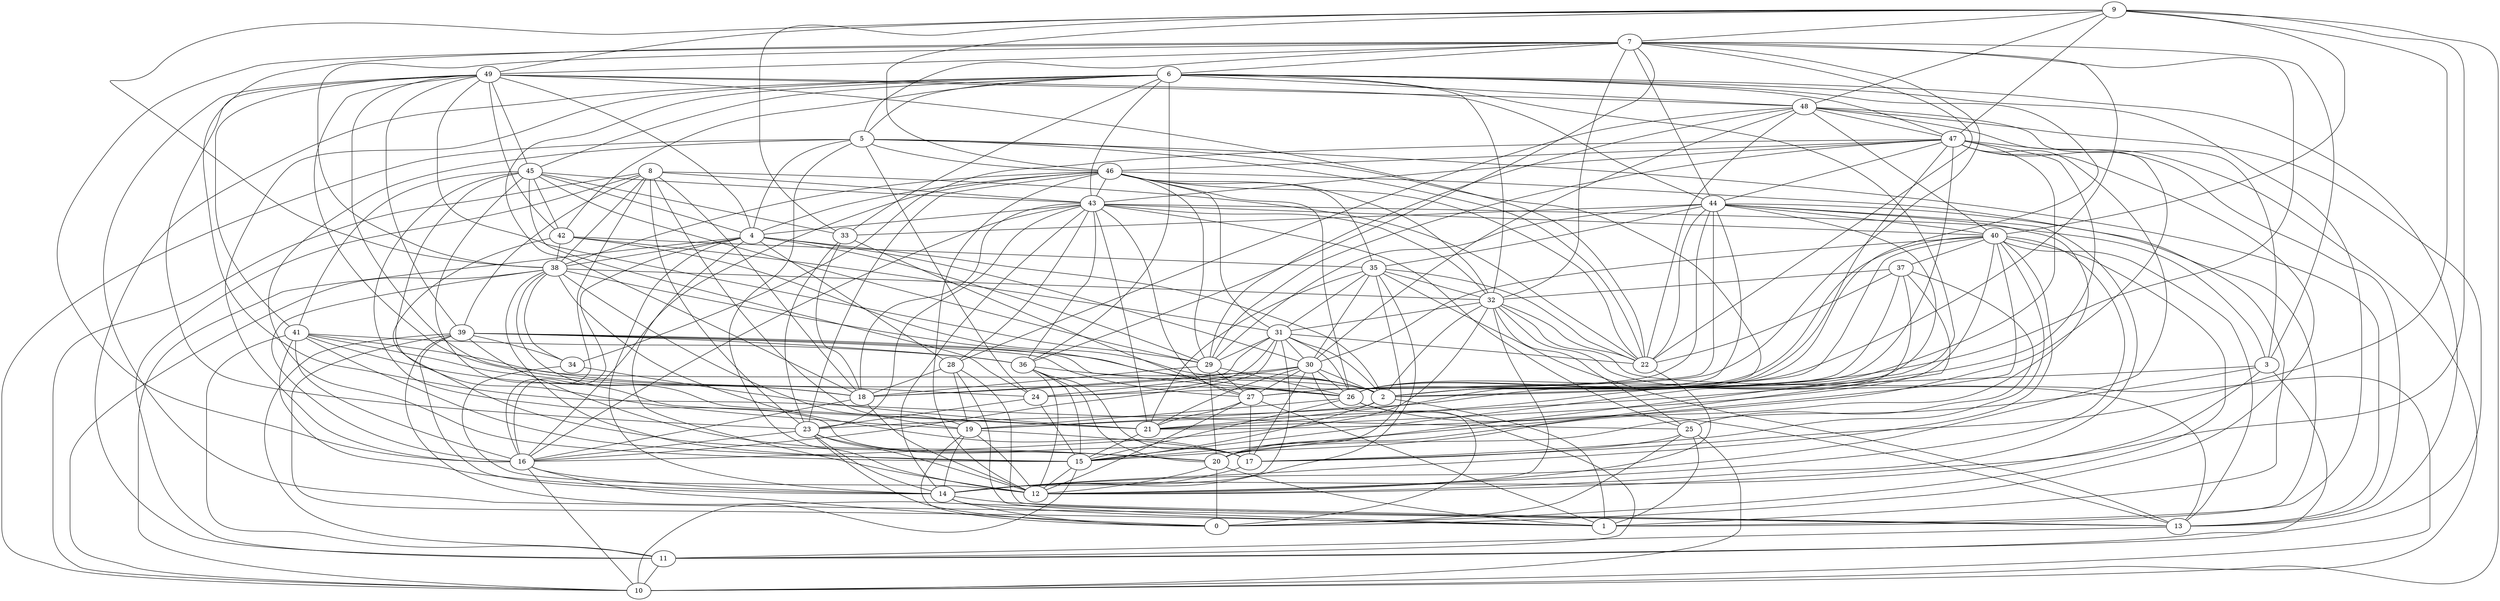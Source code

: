 digraph GG_graph {

subgraph G_graph {
edge [color = black]
"18" -> "12" [dir = none]
"18" -> "16" [dir = none]
"33" -> "18" [dir = none]
"4" -> "28" [dir = none]
"4" -> "12" [dir = none]
"4" -> "2" [dir = none]
"5" -> "46" [dir = none]
"5" -> "12" [dir = none]
"5" -> "15" [dir = none]
"37" -> "25" [dir = none]
"37" -> "15" [dir = none]
"37" -> "22" [dir = none]
"9" -> "47" [dir = none]
"9" -> "40" [dir = none]
"9" -> "48" [dir = none]
"9" -> "7" [dir = none]
"20" -> "1" [dir = none]
"20" -> "0" [dir = none]
"25" -> "1" [dir = none]
"25" -> "10" [dir = none]
"25" -> "0" [dir = none]
"41" -> "15" [dir = none]
"41" -> "18" [dir = none]
"41" -> "2" [dir = none]
"41" -> "11" [dir = none]
"41" -> "16" [dir = none]
"41" -> "36" [dir = none]
"28" -> "13" [dir = none]
"28" -> "1" [dir = none]
"40" -> "26" [dir = none]
"40" -> "30" [dir = none]
"40" -> "0" [dir = none]
"40" -> "21" [dir = none]
"40" -> "37" [dir = none]
"40" -> "12" [dir = none]
"40" -> "13" [dir = none]
"19" -> "17" [dir = none]
"19" -> "0" [dir = none]
"19" -> "14" [dir = none]
"19" -> "12" [dir = none]
"32" -> "2" [dir = none]
"32" -> "10" [dir = none]
"32" -> "16" [dir = none]
"32" -> "31" [dir = none]
"26" -> "15" [dir = none]
"36" -> "12" [dir = none]
"36" -> "17" [dir = none]
"22" -> "12" [dir = none]
"43" -> "25" [dir = none]
"43" -> "28" [dir = none]
"43" -> "18" [dir = none]
"43" -> "3" [dir = none]
"43" -> "36" [dir = none]
"43" -> "23" [dir = none]
"43" -> "32" [dir = none]
"43" -> "14" [dir = none]
"46" -> "32" [dir = none]
"46" -> "26" [dir = none]
"46" -> "1" [dir = none]
"8" -> "19" [dir = none]
"8" -> "22" [dir = none]
"8" -> "38" [dir = none]
"8" -> "43" [dir = none]
"8" -> "10" [dir = none]
"38" -> "34" [dir = none]
"38" -> "16" [dir = none]
"38" -> "15" [dir = none]
"38" -> "21" [dir = none]
"7" -> "44" [dir = none]
"7" -> "25" [dir = none]
"7" -> "27" [dir = none]
"7" -> "26" [dir = none]
"7" -> "2" [dir = none]
"7" -> "3" [dir = none]
"7" -> "32" [dir = none]
"7" -> "6" [dir = none]
"15" -> "12" [dir = none]
"15" -> "10" [dir = none]
"29" -> "18" [dir = none]
"29" -> "26" [dir = none]
"29" -> "27" [dir = none]
"21" -> "15" [dir = none]
"23" -> "14" [dir = none]
"23" -> "0" [dir = none]
"23" -> "16" [dir = none]
"31" -> "24" [dir = none]
"31" -> "18" [dir = none]
"31" -> "22" [dir = none]
"31" -> "30" [dir = none]
"31" -> "29" [dir = none]
"31" -> "14" [dir = none]
"31" -> "26" [dir = none]
"42" -> "38" [dir = none]
"42" -> "20" [dir = none]
"42" -> "2" [dir = none]
"49" -> "29" [dir = none]
"49" -> "41" [dir = none]
"49" -> "26" [dir = none]
"49" -> "45" [dir = none]
"49" -> "23" [dir = none]
"11" -> "10" [dir = none]
"39" -> "36" [dir = none]
"39" -> "26" [dir = none]
"39" -> "27" [dir = none]
"39" -> "34" [dir = none]
"39" -> "14" [dir = none]
"39" -> "1" [dir = none]
"27" -> "17" [dir = none]
"27" -> "12" [dir = none]
"35" -> "13" [dir = none]
"35" -> "22" [dir = none]
"35" -> "30" [dir = none]
"35" -> "32" [dir = none]
"35" -> "14" [dir = none]
"16" -> "14" [dir = none]
"16" -> "0" [dir = none]
"47" -> "0" [dir = none]
"47" -> "10" [dir = none]
"47" -> "14" [dir = none]
"48" -> "3" [dir = none]
"48" -> "11" [dir = none]
"48" -> "29" [dir = none]
"44" -> "33" [dir = none]
"44" -> "40" [dir = none]
"44" -> "12" [dir = none]
"44" -> "29" [dir = none]
"44" -> "1" [dir = none]
"30" -> "21" [dir = none]
"30" -> "24" [dir = none]
"30" -> "27" [dir = none]
"6" -> "32" [dir = none]
"6" -> "20" [dir = none]
"6" -> "36" [dir = none]
"6" -> "42" [dir = none]
"6" -> "43" [dir = none]
"6" -> "47" [dir = none]
"6" -> "18" [dir = none]
"6" -> "5" [dir = none]
"6" -> "33" [dir = none]
"3" -> "14" [dir = none]
"3" -> "11" [dir = none]
"45" -> "24" [dir = none]
"45" -> "33" [dir = none]
"45" -> "29" [dir = none]
"45" -> "43" [dir = none]
"14" -> "13" [dir = none]
"34" -> "21" [dir = none]
"4" -> "10" [dir = none]
"9" -> "12" [dir = none]
"47" -> "43" [dir = none]
"14" -> "1" [dir = none]
"5" -> "2" [dir = none]
"41" -> "24" [dir = none]
"49" -> "39" [dir = none]
"48" -> "40" [dir = none]
"45" -> "42" [dir = none]
"46" -> "22" [dir = none]
"6" -> "11" [dir = none]
"6" -> "16" [dir = none]
"7" -> "5" [dir = none]
"33" -> "27" [dir = none]
"39" -> "20" [dir = none]
"45" -> "4" [dir = none]
"5" -> "10" [dir = none]
"44" -> "21" [dir = none]
"4" -> "29" [dir = none]
"43" -> "21" [dir = none]
"48" -> "21" [dir = none]
"3" -> "20" [dir = none]
"32" -> "22" [dir = none]
"44" -> "15" [dir = none]
"44" -> "27" [dir = none]
"5" -> "22" [dir = none]
"46" -> "29" [dir = none]
"45" -> "19" [dir = none]
"46" -> "38" [dir = none]
"49" -> "44" [dir = none]
"4" -> "16" [dir = none]
"8" -> "23" [dir = none]
"30" -> "0" [dir = none]
"49" -> "22" [dir = none]
"5" -> "4" [dir = none]
"7" -> "49" [dir = none]
"28" -> "18" [dir = none]
"27" -> "21" [dir = none]
"36" -> "15" [dir = none]
"26" -> "19" [dir = none]
"24" -> "23" [dir = none]
"49" -> "42" [dir = none]
"30" -> "26" [dir = none]
"43" -> "40" [dir = none]
"31" -> "16" [dir = none]
"39" -> "2" [dir = none]
"8" -> "39" [dir = none]
"9" -> "49" [dir = none]
"46" -> "23" [dir = none]
"33" -> "23" [dir = none]
"47" -> "19" [dir = none]
"48" -> "47" [dir = none]
"38" -> "10" [dir = none]
"34" -> "12" [dir = none]
"7" -> "38" [dir = none]
"37" -> "32" [dir = none]
"47" -> "21" [dir = none]
"8" -> "18" [dir = none]
"32" -> "13" [dir = none]
"46" -> "4" [dir = none]
"32" -> "12" [dir = none]
"47" -> "2" [dir = none]
"47" -> "46" [dir = none]
"46" -> "16" [dir = none]
"44" -> "26" [dir = none]
"38" -> "32" [dir = none]
"36" -> "20" [dir = none]
"6" -> "48" [dir = none]
"43" -> "16" [dir = none]
"5" -> "24" [dir = none]
"9" -> "10" [dir = none]
"4" -> "14" [dir = none]
"3" -> "2" [dir = none]
"39" -> "13" [dir = none]
"35" -> "21" [dir = none]
"45" -> "41" [dir = none]
"7" -> "22" [dir = none]
"7" -> "36" [dir = none]
"40" -> "14" [dir = none]
"38" -> "17" [dir = none]
"23" -> "12" [dir = none]
"43" -> "4" [dir = none]
"37" -> "20" [dir = none]
"9" -> "38" [dir = none]
"38" -> "19" [dir = none]
"9" -> "17" [dir = none]
"9" -> "33" [dir = none]
"46" -> "43" [dir = none]
"24" -> "15" [dir = none]
"35" -> "20" [dir = none]
"48" -> "22" [dir = none]
"46" -> "31" [dir = none]
"16" -> "10" [dir = none]
"48" -> "28" [dir = none]
"30" -> "17" [dir = none]
"6" -> "26" [dir = none]
"20" -> "12" [dir = none]
"4" -> "30" [dir = none]
"27" -> "1" [dir = none]
"5" -> "13" [dir = none]
"46" -> "12" [dir = none]
"9" -> "46" [dir = none]
"6" -> "1" [dir = none]
"47" -> "44" [dir = none]
"13" -> "11" [dir = none]
"47" -> "23" [dir = none]
"47" -> "13" [dir = none]
"23" -> "20" [dir = none]
"42" -> "35" [dir = none]
"8" -> "16" [dir = none]
"2" -> "1" [dir = none]
"2" -> "19" [dir = none]
"49" -> "48" [dir = none]
"29" -> "20" [dir = none]
"40" -> "2" [dir = none]
"26" -> "13" [dir = none]
"26" -> "11" [dir = none]
"42" -> "31" [dir = none]
"28" -> "19" [dir = none]
"7" -> "16" [dir = none]
"4" -> "38" [dir = none]
"6" -> "13" [dir = none]
"46" -> "35" [dir = none]
"47" -> "29" [dir = none]
"40" -> "15" [dir = none]
"41" -> "14" [dir = none]
"49" -> "18" [dir = none]
"38" -> "26" [dir = none]
"45" -> "17" [dir = none]
"30" -> "2" [dir = none]
"30" -> "18" [dir = none]
"47" -> "34" [dir = none]
"17" -> "14" [dir = none]
"44" -> "35" [dir = none]
"44" -> "22" [dir = none]
"6" -> "45" [dir = none]
"48" -> "30" [dir = none]
"39" -> "11" [dir = none]
"14" -> "0" [dir = none]
"31" -> "2" [dir = none]
"2" -> "15" [dir = none]
"36" -> "2" [dir = none]
"44" -> "24" [dir = none]
"40" -> "17" [dir = none]
"8" -> "11" [dir = none]
"32" -> "25" [dir = none]
"49" -> "4" [dir = none]
"49" -> "13" [dir = none]
"25" -> "17" [dir = none]
"45" -> "21" [dir = none]
"43" -> "27" [dir = none]
"35" -> "31" [dir = none]
"37" -> "2" [dir = none]
}

}

